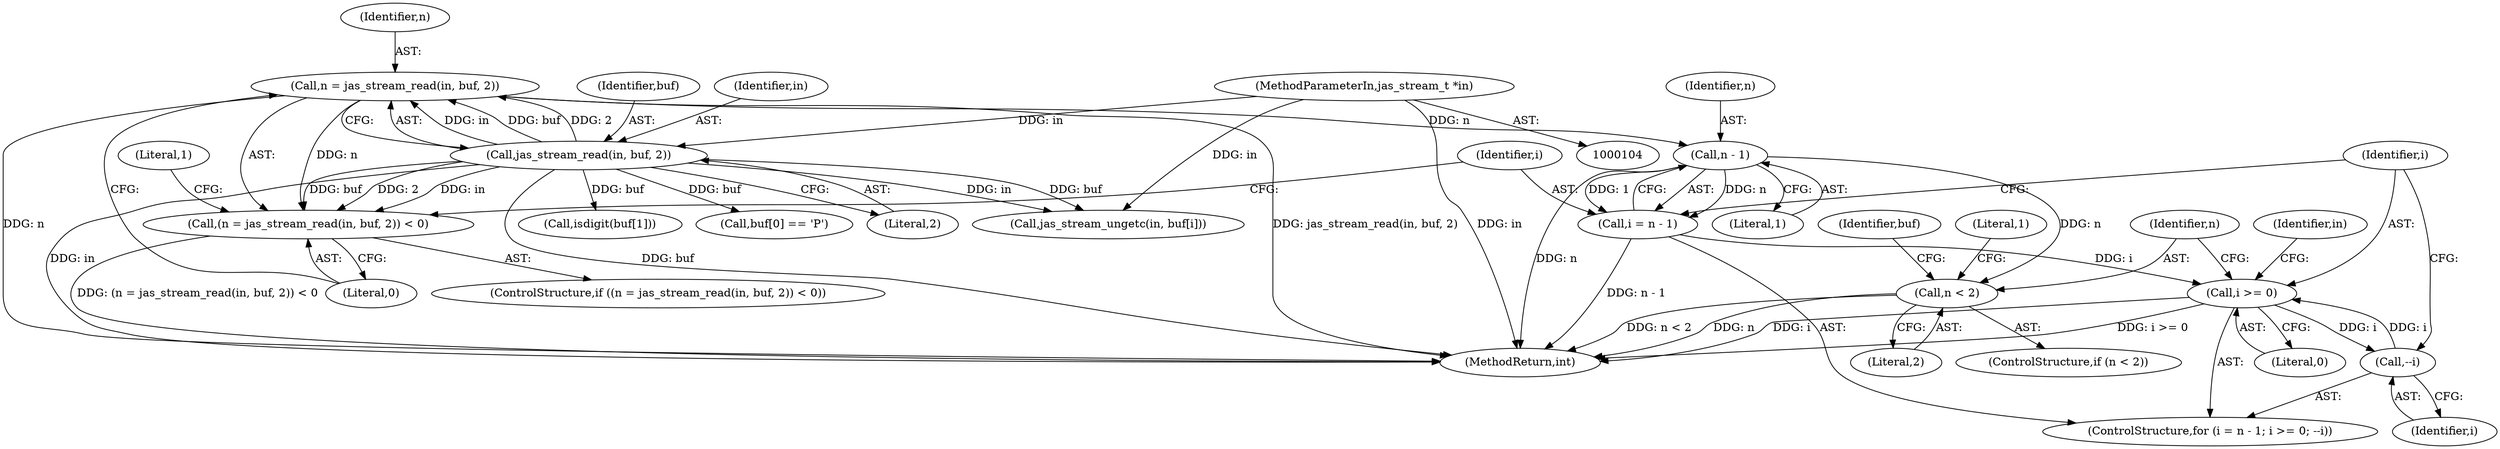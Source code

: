 digraph "0_jasper_d42b2388f7f8e0332c846675133acea151fc557a_46@API" {
"1000116" [label="(Call,n = jas_stream_read(in, buf, 2))"];
"1000118" [label="(Call,jas_stream_read(in, buf, 2))"];
"1000105" [label="(MethodParameterIn,jas_stream_t *in)"];
"1000115" [label="(Call,(n = jas_stream_read(in, buf, 2)) < 0)"];
"1000130" [label="(Call,n - 1)"];
"1000128" [label="(Call,i = n - 1)"];
"1000133" [label="(Call,i >= 0)"];
"1000136" [label="(Call,--i)"];
"1000152" [label="(Call,n < 2)"];
"1000116" [label="(Call,n = jas_stream_read(in, buf, 2))"];
"1000130" [label="(Call,n - 1)"];
"1000142" [label="(Identifier,in)"];
"1000117" [label="(Identifier,n)"];
"1000163" [label="(Identifier,buf)"];
"1000151" [label="(ControlStructure,if (n < 2))"];
"1000114" [label="(ControlStructure,if ((n = jas_stream_read(in, buf, 2)) < 0))"];
"1000136" [label="(Call,--i)"];
"1000120" [label="(Identifier,buf)"];
"1000115" [label="(Call,(n = jas_stream_read(in, buf, 2)) < 0)"];
"1000166" [label="(Call,isdigit(buf[1]))"];
"1000127" [label="(ControlStructure,for (i = n - 1; i >= 0; --i))"];
"1000119" [label="(Identifier,in)"];
"1000133" [label="(Call,i >= 0)"];
"1000118" [label="(Call,jas_stream_read(in, buf, 2))"];
"1000141" [label="(Call,jas_stream_ungetc(in, buf[i]))"];
"1000135" [label="(Literal,0)"];
"1000129" [label="(Identifier,i)"];
"1000137" [label="(Identifier,i)"];
"1000176" [label="(MethodReturn,int)"];
"1000131" [label="(Identifier,n)"];
"1000152" [label="(Call,n < 2)"];
"1000128" [label="(Call,i = n - 1)"];
"1000161" [label="(Call,buf[0] == 'P')"];
"1000158" [label="(Literal,1)"];
"1000134" [label="(Identifier,i)"];
"1000122" [label="(Literal,0)"];
"1000154" [label="(Literal,2)"];
"1000126" [label="(Literal,1)"];
"1000132" [label="(Literal,1)"];
"1000153" [label="(Identifier,n)"];
"1000105" [label="(MethodParameterIn,jas_stream_t *in)"];
"1000121" [label="(Literal,2)"];
"1000116" -> "1000115"  [label="AST: "];
"1000116" -> "1000118"  [label="CFG: "];
"1000117" -> "1000116"  [label="AST: "];
"1000118" -> "1000116"  [label="AST: "];
"1000122" -> "1000116"  [label="CFG: "];
"1000116" -> "1000176"  [label="DDG: n"];
"1000116" -> "1000176"  [label="DDG: jas_stream_read(in, buf, 2)"];
"1000116" -> "1000115"  [label="DDG: n"];
"1000118" -> "1000116"  [label="DDG: in"];
"1000118" -> "1000116"  [label="DDG: buf"];
"1000118" -> "1000116"  [label="DDG: 2"];
"1000116" -> "1000130"  [label="DDG: n"];
"1000118" -> "1000121"  [label="CFG: "];
"1000119" -> "1000118"  [label="AST: "];
"1000120" -> "1000118"  [label="AST: "];
"1000121" -> "1000118"  [label="AST: "];
"1000118" -> "1000176"  [label="DDG: in"];
"1000118" -> "1000176"  [label="DDG: buf"];
"1000118" -> "1000115"  [label="DDG: in"];
"1000118" -> "1000115"  [label="DDG: buf"];
"1000118" -> "1000115"  [label="DDG: 2"];
"1000105" -> "1000118"  [label="DDG: in"];
"1000118" -> "1000141"  [label="DDG: in"];
"1000118" -> "1000141"  [label="DDG: buf"];
"1000118" -> "1000161"  [label="DDG: buf"];
"1000118" -> "1000166"  [label="DDG: buf"];
"1000105" -> "1000104"  [label="AST: "];
"1000105" -> "1000176"  [label="DDG: in"];
"1000105" -> "1000141"  [label="DDG: in"];
"1000115" -> "1000114"  [label="AST: "];
"1000115" -> "1000122"  [label="CFG: "];
"1000122" -> "1000115"  [label="AST: "];
"1000126" -> "1000115"  [label="CFG: "];
"1000129" -> "1000115"  [label="CFG: "];
"1000115" -> "1000176"  [label="DDG: (n = jas_stream_read(in, buf, 2)) < 0"];
"1000130" -> "1000128"  [label="AST: "];
"1000130" -> "1000132"  [label="CFG: "];
"1000131" -> "1000130"  [label="AST: "];
"1000132" -> "1000130"  [label="AST: "];
"1000128" -> "1000130"  [label="CFG: "];
"1000130" -> "1000176"  [label="DDG: n"];
"1000130" -> "1000128"  [label="DDG: n"];
"1000130" -> "1000128"  [label="DDG: 1"];
"1000130" -> "1000152"  [label="DDG: n"];
"1000128" -> "1000127"  [label="AST: "];
"1000129" -> "1000128"  [label="AST: "];
"1000134" -> "1000128"  [label="CFG: "];
"1000128" -> "1000176"  [label="DDG: n - 1"];
"1000128" -> "1000133"  [label="DDG: i"];
"1000133" -> "1000127"  [label="AST: "];
"1000133" -> "1000135"  [label="CFG: "];
"1000134" -> "1000133"  [label="AST: "];
"1000135" -> "1000133"  [label="AST: "];
"1000142" -> "1000133"  [label="CFG: "];
"1000153" -> "1000133"  [label="CFG: "];
"1000133" -> "1000176"  [label="DDG: i"];
"1000133" -> "1000176"  [label="DDG: i >= 0"];
"1000136" -> "1000133"  [label="DDG: i"];
"1000133" -> "1000136"  [label="DDG: i"];
"1000136" -> "1000127"  [label="AST: "];
"1000136" -> "1000137"  [label="CFG: "];
"1000137" -> "1000136"  [label="AST: "];
"1000134" -> "1000136"  [label="CFG: "];
"1000152" -> "1000151"  [label="AST: "];
"1000152" -> "1000154"  [label="CFG: "];
"1000153" -> "1000152"  [label="AST: "];
"1000154" -> "1000152"  [label="AST: "];
"1000158" -> "1000152"  [label="CFG: "];
"1000163" -> "1000152"  [label="CFG: "];
"1000152" -> "1000176"  [label="DDG: n"];
"1000152" -> "1000176"  [label="DDG: n < 2"];
}
